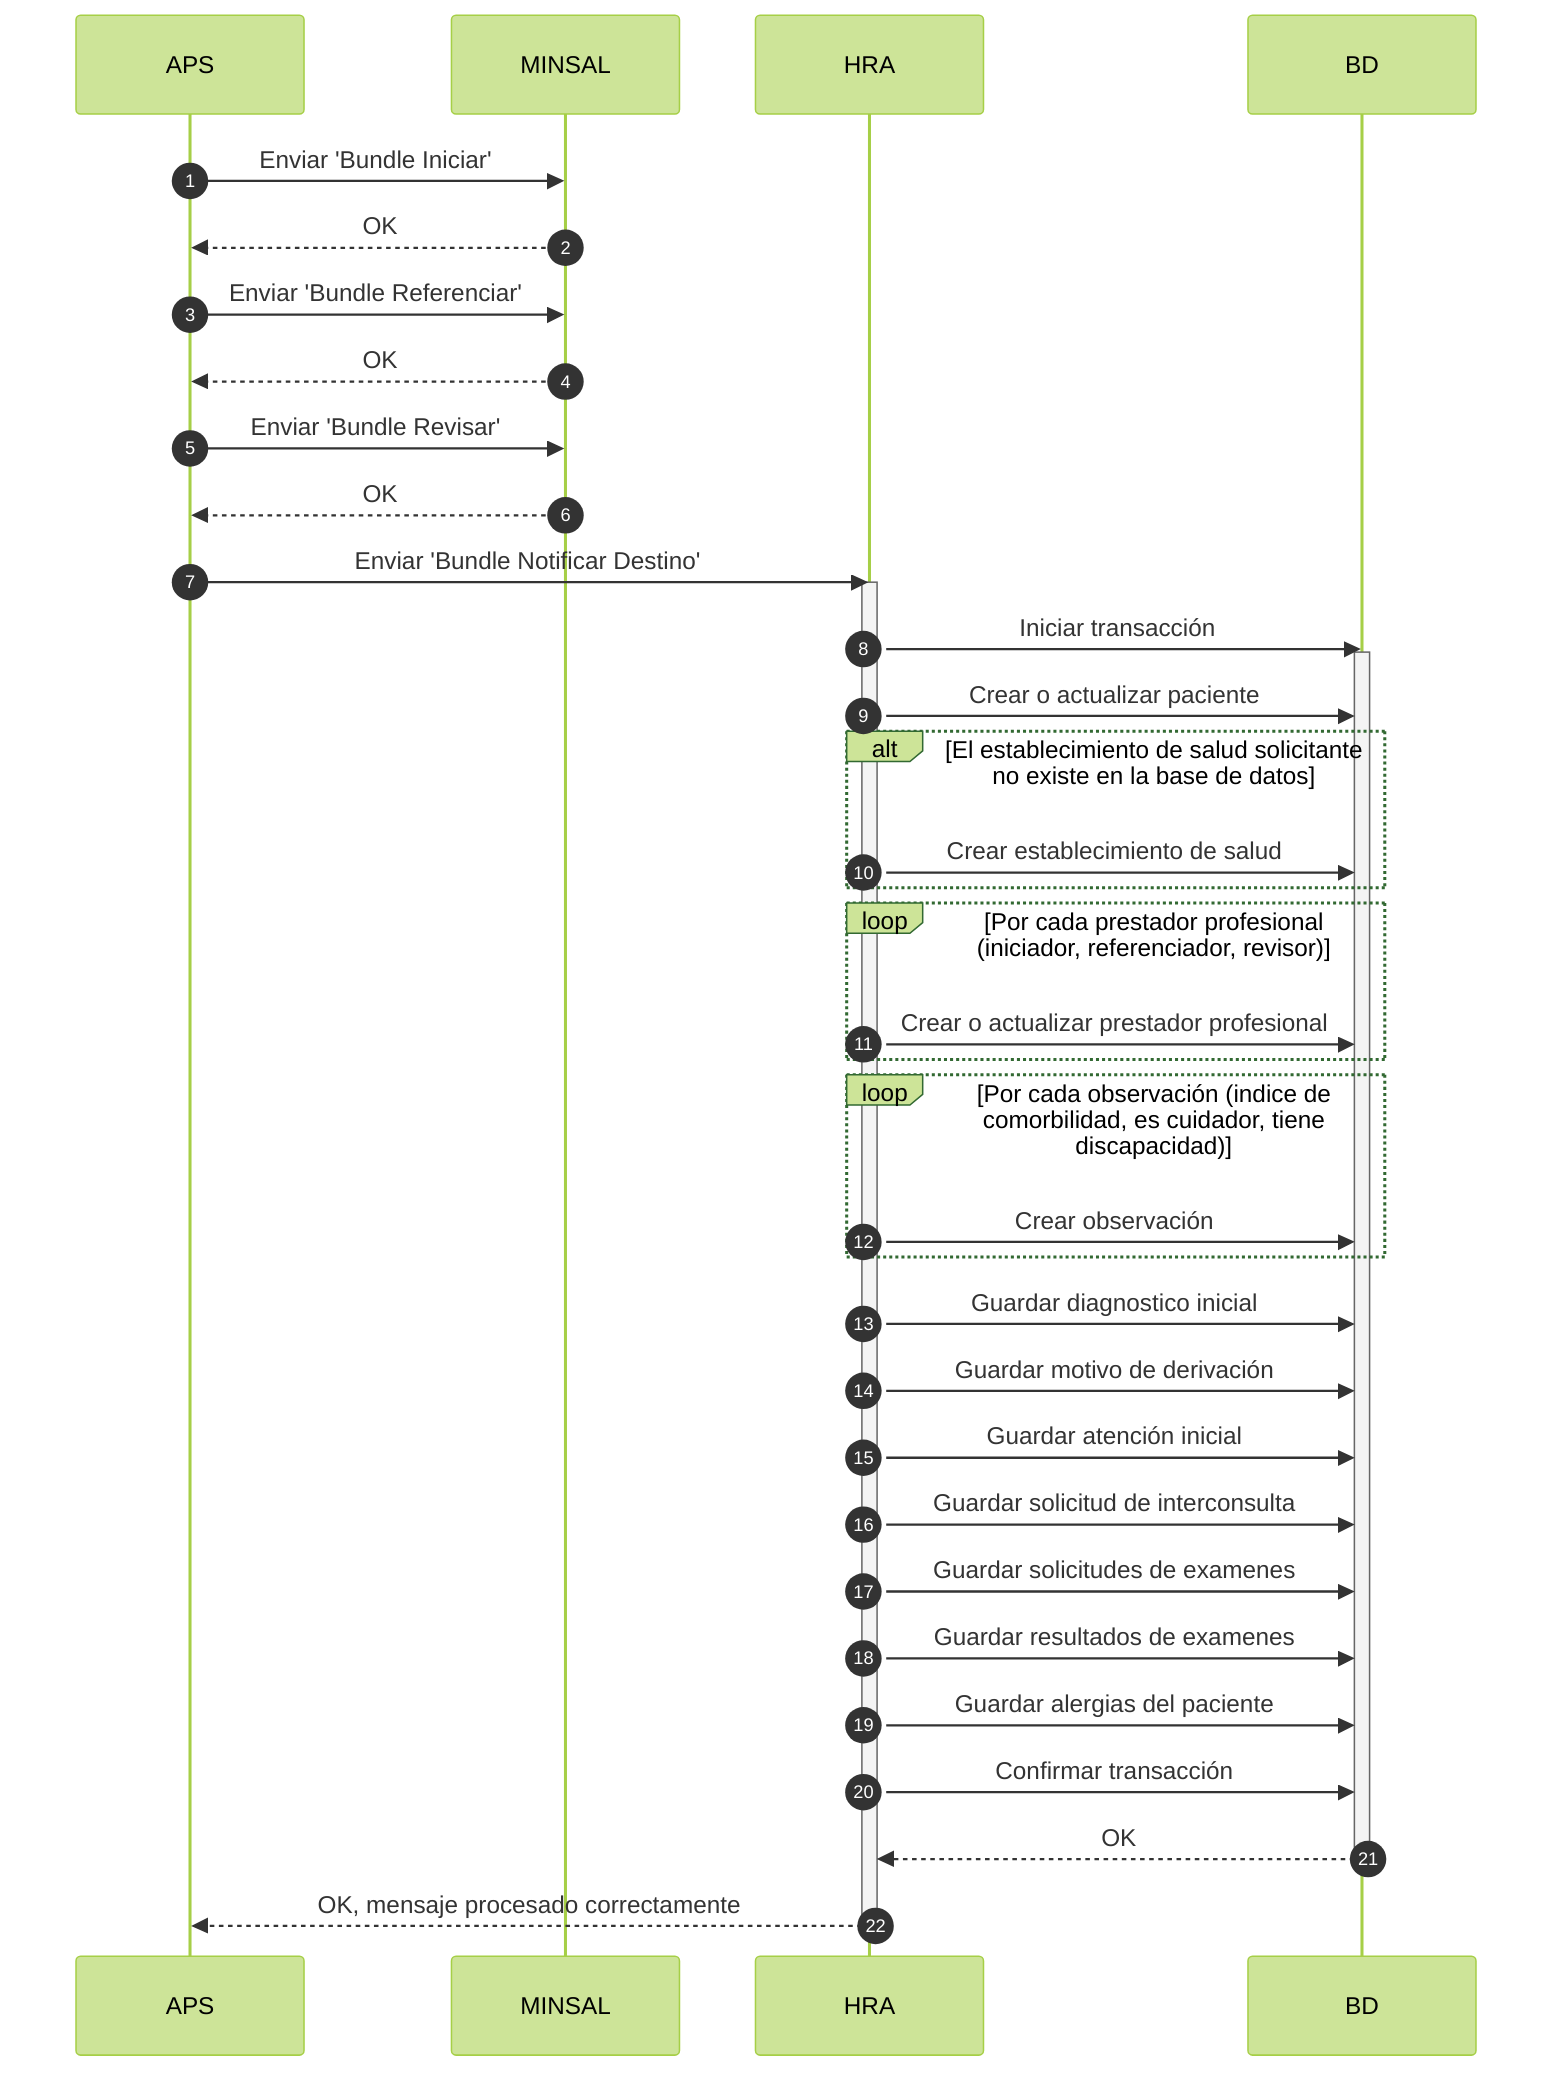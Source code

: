 ---
config:
  theme: forest
---

sequenceDiagram

autonumber

participant A as APS
participant M as MINSAL
participant H as HRA
participant BD as BD

A ->> M: Enviar 'Bundle Iniciar'
M -->> A: OK

A ->> M: Enviar 'Bundle Referenciar'
M -->> A: OK

A ->> M: Enviar 'Bundle Revisar'
M -->> A: OK

A ->> H: Enviar 'Bundle Notificar Destino'
activate H
%% H -->>A: OK, mensaje recibido y procesando en segundo plano

H ->> BD: Iniciar transacción
activate BD
H ->> BD: Crear o actualizar paciente

alt El establecimiento de salud solicitante no existe en la base de datos
  H ->> BD: Crear establecimiento de salud
end

loop Por cada prestador profesional (iniciador, referenciador, revisor)
  H ->> BD: Crear o actualizar prestador profesional
end

loop Por cada observación (indice de comorbilidad, es cuidador, tiene discapacidad)
  H ->> BD: Crear observación
end

H ->> BD: Guardar diagnostico inicial

H ->> BD: Guardar motivo de derivación

H ->> BD: Guardar atención inicial

H ->> BD: Guardar solicitud de interconsulta

H ->> BD: Guardar solicitudes de examenes

H ->> BD: Guardar resultados de examenes

H ->> BD: Guardar alergias del paciente
H ->> BD: Confirmar transacción

BD -->> H: OK
deactivate BD

H -->> A: OK, mensaje procesado correctamente
deactivate H